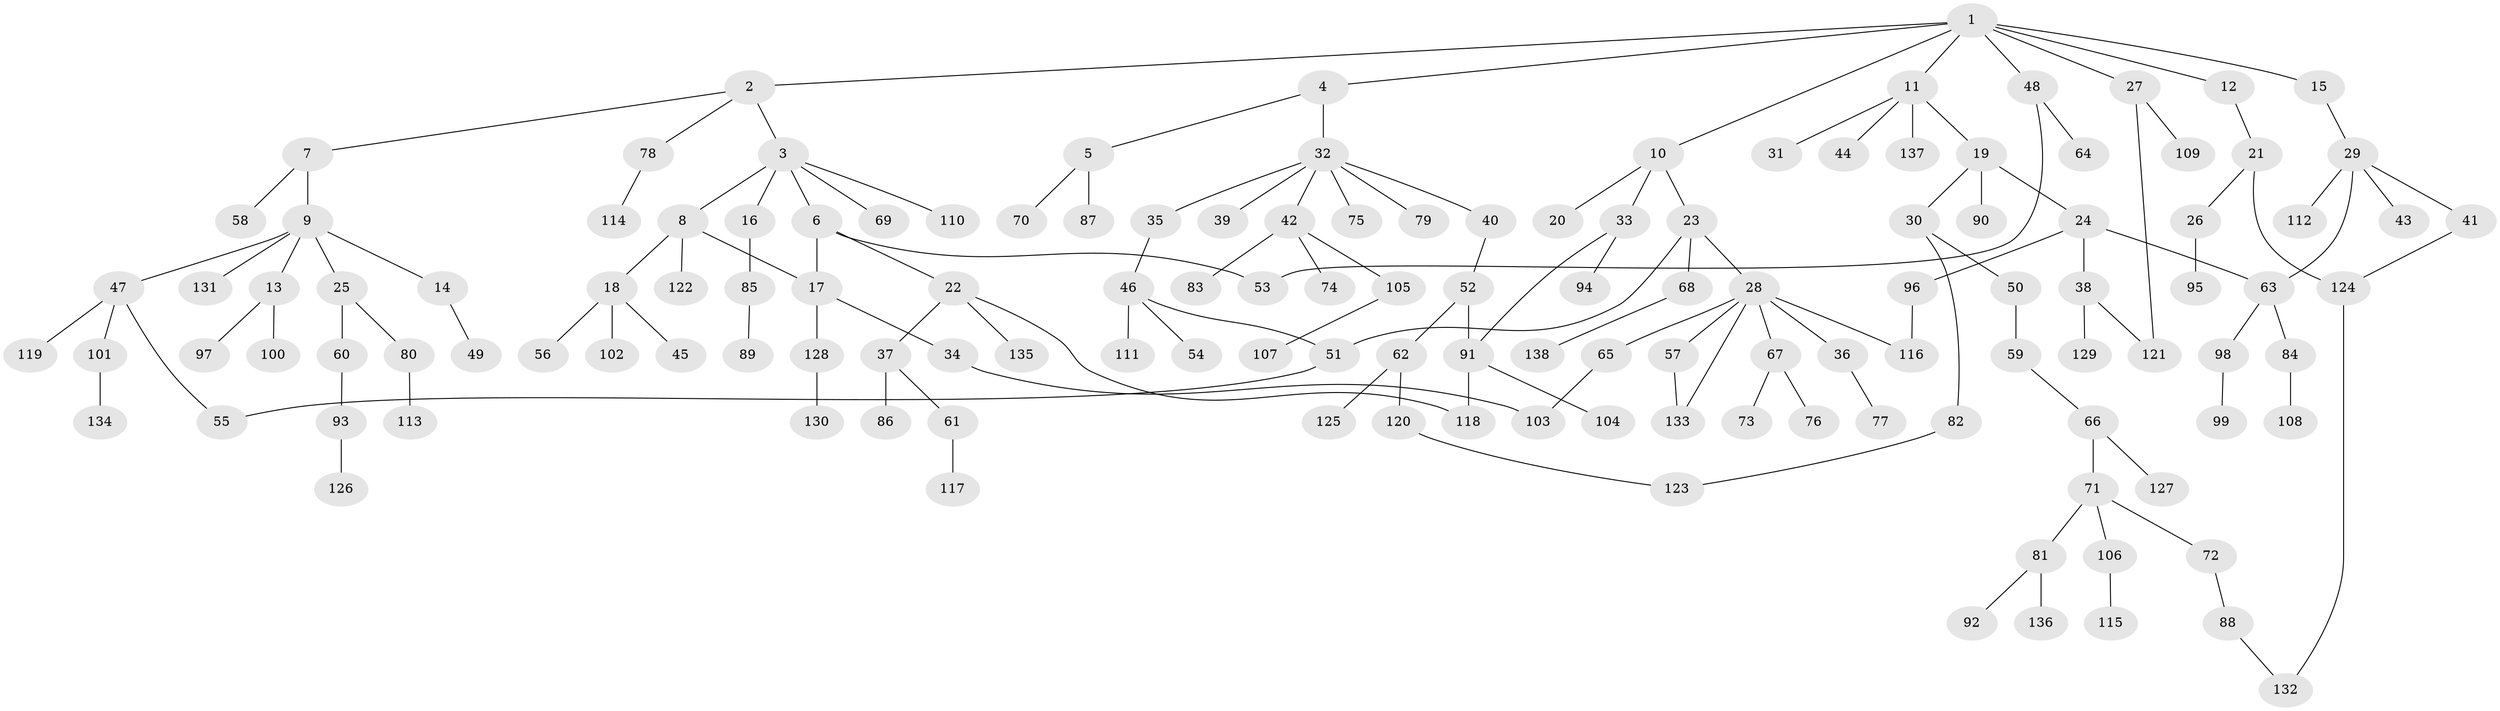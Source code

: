 // Generated by graph-tools (version 1.1) at 2025/25/03/09/25 03:25:26]
// undirected, 138 vertices, 151 edges
graph export_dot {
graph [start="1"]
  node [color=gray90,style=filled];
  1;
  2;
  3;
  4;
  5;
  6;
  7;
  8;
  9;
  10;
  11;
  12;
  13;
  14;
  15;
  16;
  17;
  18;
  19;
  20;
  21;
  22;
  23;
  24;
  25;
  26;
  27;
  28;
  29;
  30;
  31;
  32;
  33;
  34;
  35;
  36;
  37;
  38;
  39;
  40;
  41;
  42;
  43;
  44;
  45;
  46;
  47;
  48;
  49;
  50;
  51;
  52;
  53;
  54;
  55;
  56;
  57;
  58;
  59;
  60;
  61;
  62;
  63;
  64;
  65;
  66;
  67;
  68;
  69;
  70;
  71;
  72;
  73;
  74;
  75;
  76;
  77;
  78;
  79;
  80;
  81;
  82;
  83;
  84;
  85;
  86;
  87;
  88;
  89;
  90;
  91;
  92;
  93;
  94;
  95;
  96;
  97;
  98;
  99;
  100;
  101;
  102;
  103;
  104;
  105;
  106;
  107;
  108;
  109;
  110;
  111;
  112;
  113;
  114;
  115;
  116;
  117;
  118;
  119;
  120;
  121;
  122;
  123;
  124;
  125;
  126;
  127;
  128;
  129;
  130;
  131;
  132;
  133;
  134;
  135;
  136;
  137;
  138;
  1 -- 2;
  1 -- 4;
  1 -- 10;
  1 -- 11;
  1 -- 12;
  1 -- 15;
  1 -- 27;
  1 -- 48;
  2 -- 3;
  2 -- 7;
  2 -- 78;
  3 -- 6;
  3 -- 8;
  3 -- 16;
  3 -- 69;
  3 -- 110;
  4 -- 5;
  4 -- 32;
  5 -- 70;
  5 -- 87;
  6 -- 22;
  6 -- 17;
  6 -- 53;
  7 -- 9;
  7 -- 58;
  8 -- 17;
  8 -- 18;
  8 -- 122;
  9 -- 13;
  9 -- 14;
  9 -- 25;
  9 -- 47;
  9 -- 131;
  10 -- 20;
  10 -- 23;
  10 -- 33;
  11 -- 19;
  11 -- 31;
  11 -- 44;
  11 -- 137;
  12 -- 21;
  13 -- 97;
  13 -- 100;
  14 -- 49;
  15 -- 29;
  16 -- 85;
  17 -- 34;
  17 -- 128;
  18 -- 45;
  18 -- 56;
  18 -- 102;
  19 -- 24;
  19 -- 30;
  19 -- 90;
  21 -- 26;
  21 -- 124;
  22 -- 37;
  22 -- 118;
  22 -- 135;
  23 -- 28;
  23 -- 51;
  23 -- 68;
  24 -- 38;
  24 -- 63;
  24 -- 96;
  25 -- 60;
  25 -- 80;
  26 -- 95;
  27 -- 109;
  27 -- 121;
  28 -- 36;
  28 -- 57;
  28 -- 65;
  28 -- 67;
  28 -- 133;
  28 -- 116;
  29 -- 41;
  29 -- 43;
  29 -- 112;
  29 -- 63;
  30 -- 50;
  30 -- 82;
  32 -- 35;
  32 -- 39;
  32 -- 40;
  32 -- 42;
  32 -- 75;
  32 -- 79;
  33 -- 91;
  33 -- 94;
  34 -- 103;
  35 -- 46;
  36 -- 77;
  37 -- 61;
  37 -- 86;
  38 -- 129;
  38 -- 121;
  40 -- 52;
  41 -- 124;
  42 -- 74;
  42 -- 83;
  42 -- 105;
  46 -- 54;
  46 -- 111;
  46 -- 51;
  47 -- 101;
  47 -- 119;
  47 -- 55;
  48 -- 53;
  48 -- 64;
  50 -- 59;
  51 -- 55;
  52 -- 62;
  52 -- 91;
  57 -- 133;
  59 -- 66;
  60 -- 93;
  61 -- 117;
  62 -- 120;
  62 -- 125;
  63 -- 84;
  63 -- 98;
  65 -- 103;
  66 -- 71;
  66 -- 127;
  67 -- 73;
  67 -- 76;
  68 -- 138;
  71 -- 72;
  71 -- 81;
  71 -- 106;
  72 -- 88;
  78 -- 114;
  80 -- 113;
  81 -- 92;
  81 -- 136;
  82 -- 123;
  84 -- 108;
  85 -- 89;
  88 -- 132;
  91 -- 104;
  91 -- 118;
  93 -- 126;
  96 -- 116;
  98 -- 99;
  101 -- 134;
  105 -- 107;
  106 -- 115;
  120 -- 123;
  124 -- 132;
  128 -- 130;
}
